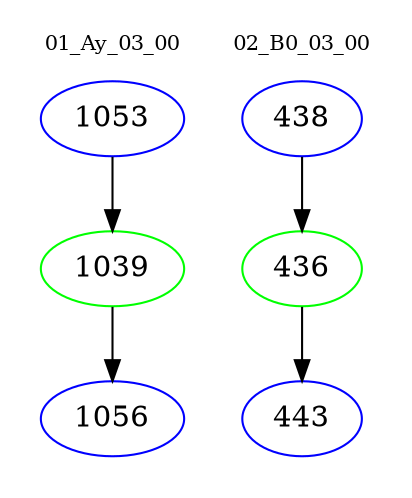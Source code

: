 digraph{
subgraph cluster_0 {
color = white
label = "01_Ay_03_00";
fontsize=10;
T0_1053 [label="1053", color="blue"]
T0_1053 -> T0_1039 [color="black"]
T0_1039 [label="1039", color="green"]
T0_1039 -> T0_1056 [color="black"]
T0_1056 [label="1056", color="blue"]
}
subgraph cluster_1 {
color = white
label = "02_B0_03_00";
fontsize=10;
T1_438 [label="438", color="blue"]
T1_438 -> T1_436 [color="black"]
T1_436 [label="436", color="green"]
T1_436 -> T1_443 [color="black"]
T1_443 [label="443", color="blue"]
}
}

